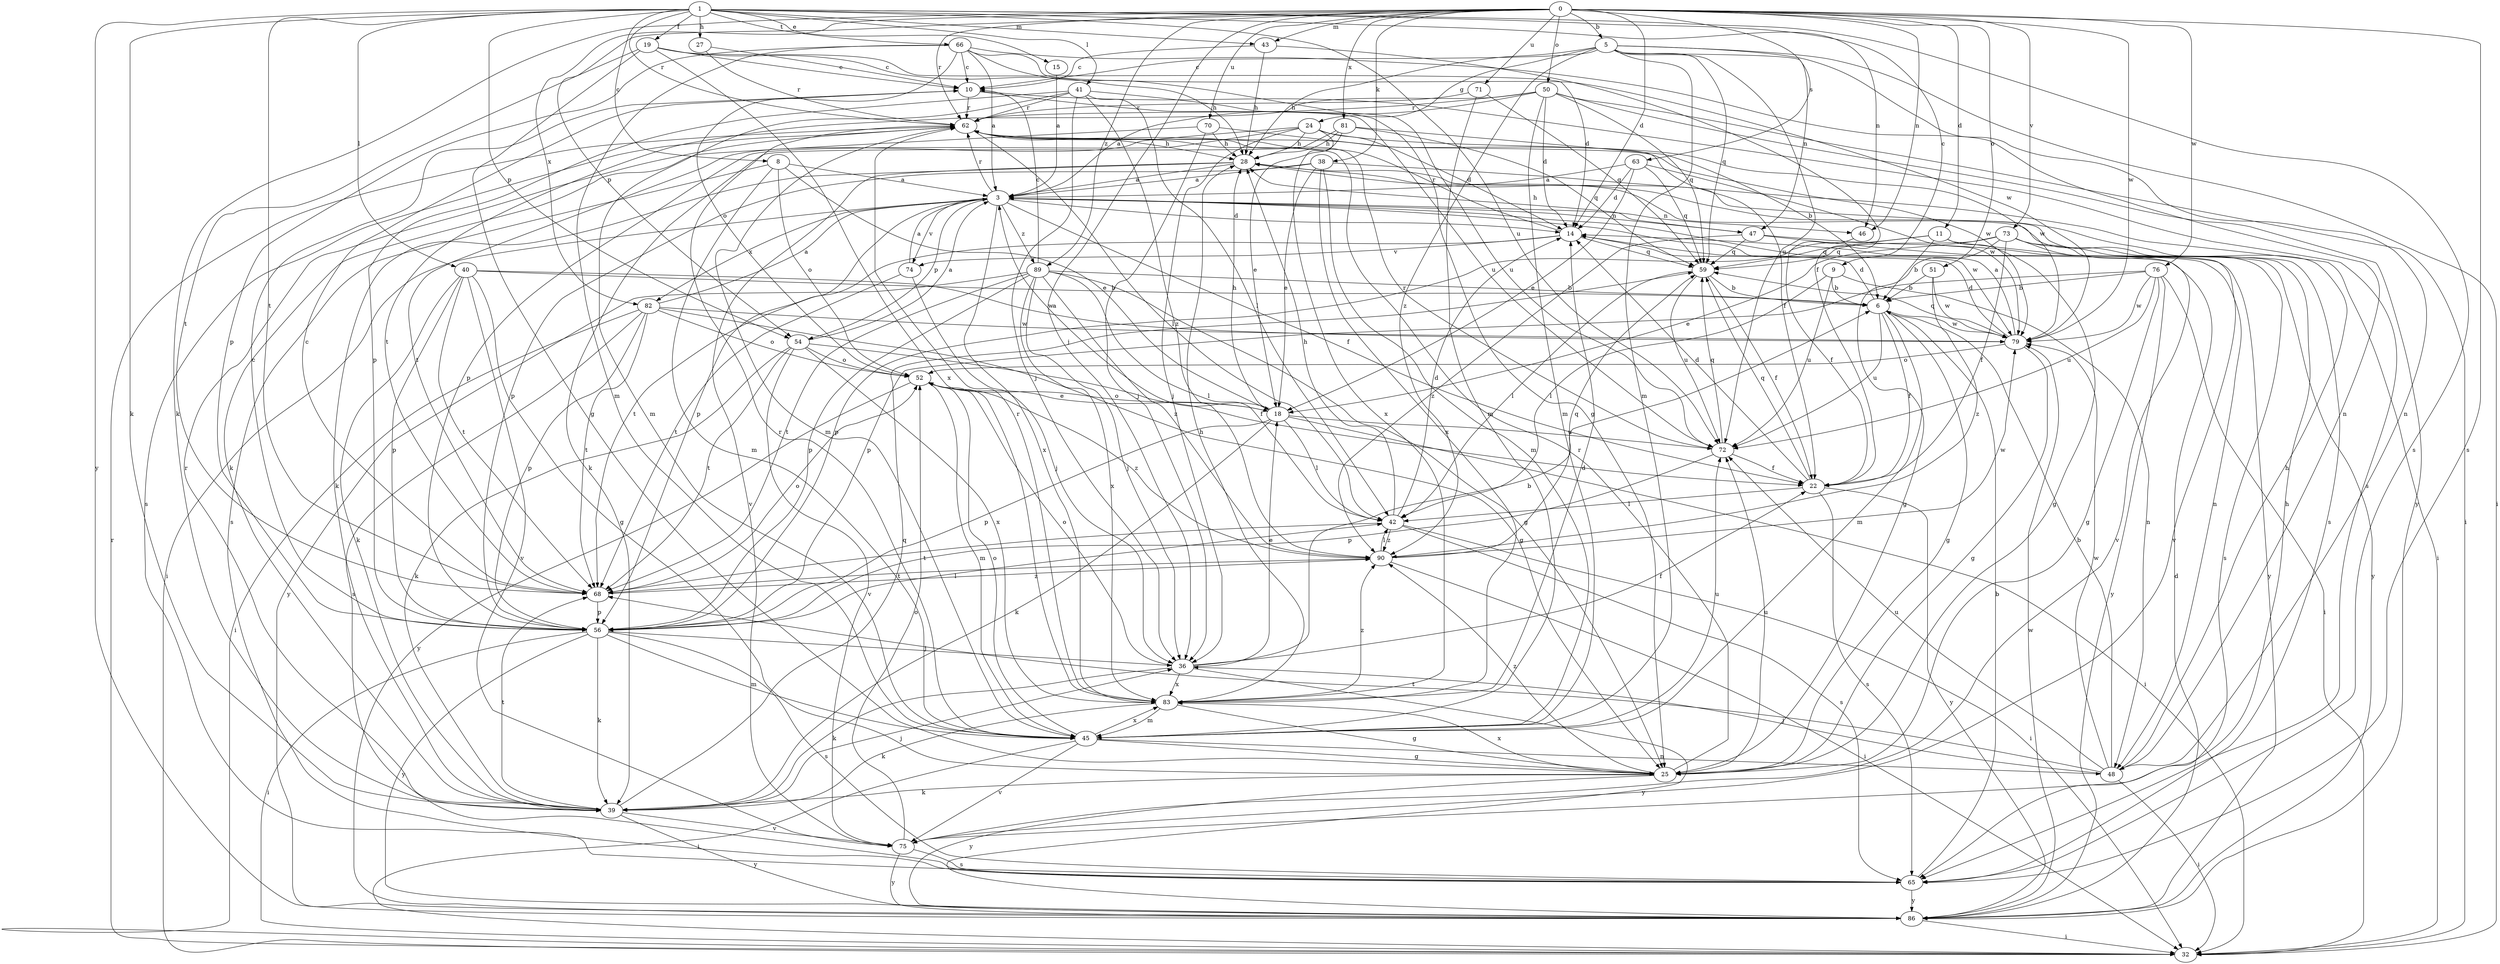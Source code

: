 strict digraph  {
0;
1;
3;
5;
6;
8;
9;
10;
11;
14;
15;
18;
19;
22;
24;
25;
27;
28;
32;
36;
38;
39;
40;
41;
42;
43;
45;
46;
47;
48;
50;
51;
52;
54;
56;
59;
62;
63;
65;
66;
68;
70;
71;
72;
73;
74;
75;
76;
79;
81;
82;
83;
86;
89;
90;
0 -> 5  [label=b];
0 -> 11  [label=d];
0 -> 14  [label=d];
0 -> 36  [label=j];
0 -> 38  [label=k];
0 -> 39  [label=k];
0 -> 43  [label=m];
0 -> 46  [label=n];
0 -> 50  [label=o];
0 -> 51  [label=o];
0 -> 54  [label=p];
0 -> 62  [label=r];
0 -> 63  [label=s];
0 -> 65  [label=s];
0 -> 70  [label=u];
0 -> 71  [label=u];
0 -> 73  [label=v];
0 -> 76  [label=w];
0 -> 79  [label=w];
0 -> 81  [label=x];
0 -> 82  [label=x];
0 -> 89  [label=z];
1 -> 8  [label=c];
1 -> 9  [label=c];
1 -> 15  [label=e];
1 -> 19  [label=f];
1 -> 27  [label=h];
1 -> 39  [label=k];
1 -> 40  [label=l];
1 -> 41  [label=l];
1 -> 43  [label=m];
1 -> 46  [label=n];
1 -> 54  [label=p];
1 -> 62  [label=r];
1 -> 65  [label=s];
1 -> 66  [label=t];
1 -> 68  [label=t];
1 -> 72  [label=u];
1 -> 86  [label=y];
3 -> 14  [label=d];
3 -> 22  [label=f];
3 -> 32  [label=i];
3 -> 46  [label=n];
3 -> 47  [label=n];
3 -> 54  [label=p];
3 -> 56  [label=p];
3 -> 62  [label=r];
3 -> 74  [label=v];
3 -> 79  [label=w];
3 -> 82  [label=x];
3 -> 83  [label=x];
3 -> 89  [label=z];
5 -> 10  [label=c];
5 -> 24  [label=g];
5 -> 28  [label=h];
5 -> 32  [label=i];
5 -> 45  [label=m];
5 -> 47  [label=n];
5 -> 48  [label=n];
5 -> 59  [label=q];
5 -> 72  [label=u];
5 -> 90  [label=z];
6 -> 14  [label=d];
6 -> 22  [label=f];
6 -> 25  [label=g];
6 -> 45  [label=m];
6 -> 72  [label=u];
6 -> 79  [label=w];
8 -> 3  [label=a];
8 -> 18  [label=e];
8 -> 45  [label=m];
8 -> 52  [label=o];
8 -> 65  [label=s];
9 -> 6  [label=b];
9 -> 42  [label=l];
9 -> 48  [label=n];
9 -> 72  [label=u];
10 -> 62  [label=r];
10 -> 65  [label=s];
10 -> 72  [label=u];
11 -> 6  [label=b];
11 -> 25  [label=g];
11 -> 56  [label=p];
11 -> 59  [label=q];
11 -> 86  [label=y];
14 -> 59  [label=q];
14 -> 62  [label=r];
14 -> 68  [label=t];
14 -> 74  [label=v];
15 -> 3  [label=a];
18 -> 3  [label=a];
18 -> 28  [label=h];
18 -> 32  [label=i];
18 -> 39  [label=k];
18 -> 42  [label=l];
18 -> 52  [label=o];
18 -> 56  [label=p];
18 -> 72  [label=u];
19 -> 10  [label=c];
19 -> 14  [label=d];
19 -> 25  [label=g];
19 -> 28  [label=h];
19 -> 68  [label=t];
19 -> 83  [label=x];
22 -> 14  [label=d];
22 -> 42  [label=l];
22 -> 59  [label=q];
22 -> 65  [label=s];
22 -> 86  [label=y];
24 -> 14  [label=d];
24 -> 28  [label=h];
24 -> 36  [label=j];
24 -> 56  [label=p];
24 -> 68  [label=t];
24 -> 79  [label=w];
24 -> 83  [label=x];
25 -> 39  [label=k];
25 -> 62  [label=r];
25 -> 72  [label=u];
25 -> 83  [label=x];
25 -> 86  [label=y];
25 -> 90  [label=z];
27 -> 10  [label=c];
27 -> 62  [label=r];
28 -> 3  [label=a];
28 -> 39  [label=k];
28 -> 65  [label=s];
28 -> 75  [label=v];
32 -> 62  [label=r];
36 -> 6  [label=b];
36 -> 18  [label=e];
36 -> 22  [label=f];
36 -> 39  [label=k];
36 -> 52  [label=o];
36 -> 83  [label=x];
36 -> 86  [label=y];
38 -> 3  [label=a];
38 -> 18  [label=e];
38 -> 32  [label=i];
38 -> 45  [label=m];
38 -> 56  [label=p];
38 -> 83  [label=x];
39 -> 36  [label=j];
39 -> 59  [label=q];
39 -> 62  [label=r];
39 -> 68  [label=t];
39 -> 75  [label=v];
39 -> 86  [label=y];
40 -> 6  [label=b];
40 -> 25  [label=g];
40 -> 39  [label=k];
40 -> 56  [label=p];
40 -> 68  [label=t];
40 -> 75  [label=v];
40 -> 79  [label=w];
41 -> 36  [label=j];
41 -> 42  [label=l];
41 -> 45  [label=m];
41 -> 56  [label=p];
41 -> 62  [label=r];
41 -> 72  [label=u];
41 -> 90  [label=z];
42 -> 14  [label=d];
42 -> 28  [label=h];
42 -> 32  [label=i];
42 -> 65  [label=s];
42 -> 68  [label=t];
42 -> 90  [label=z];
43 -> 10  [label=c];
43 -> 22  [label=f];
43 -> 28  [label=h];
45 -> 25  [label=g];
45 -> 32  [label=i];
45 -> 48  [label=n];
45 -> 52  [label=o];
45 -> 62  [label=r];
45 -> 72  [label=u];
45 -> 75  [label=v];
45 -> 83  [label=x];
46 -> 22  [label=f];
47 -> 28  [label=h];
47 -> 48  [label=n];
47 -> 59  [label=q];
47 -> 75  [label=v];
47 -> 90  [label=z];
48 -> 6  [label=b];
48 -> 28  [label=h];
48 -> 32  [label=i];
48 -> 36  [label=j];
48 -> 68  [label=t];
48 -> 72  [label=u];
48 -> 79  [label=w];
50 -> 3  [label=a];
50 -> 14  [label=d];
50 -> 32  [label=i];
50 -> 45  [label=m];
50 -> 59  [label=q];
50 -> 62  [label=r];
50 -> 68  [label=t];
50 -> 86  [label=y];
51 -> 6  [label=b];
51 -> 79  [label=w];
51 -> 90  [label=z];
52 -> 18  [label=e];
52 -> 45  [label=m];
52 -> 86  [label=y];
52 -> 90  [label=z];
54 -> 3  [label=a];
54 -> 22  [label=f];
54 -> 39  [label=k];
54 -> 52  [label=o];
54 -> 68  [label=t];
54 -> 75  [label=v];
54 -> 83  [label=x];
56 -> 10  [label=c];
56 -> 32  [label=i];
56 -> 36  [label=j];
56 -> 39  [label=k];
56 -> 42  [label=l];
56 -> 45  [label=m];
56 -> 65  [label=s];
56 -> 86  [label=y];
59 -> 6  [label=b];
59 -> 22  [label=f];
59 -> 42  [label=l];
59 -> 72  [label=u];
62 -> 28  [label=h];
62 -> 42  [label=l];
62 -> 45  [label=m];
62 -> 65  [label=s];
62 -> 79  [label=w];
63 -> 3  [label=a];
63 -> 14  [label=d];
63 -> 18  [label=e];
63 -> 59  [label=q];
63 -> 79  [label=w];
65 -> 6  [label=b];
65 -> 86  [label=y];
66 -> 3  [label=a];
66 -> 10  [label=c];
66 -> 25  [label=g];
66 -> 45  [label=m];
66 -> 48  [label=n];
66 -> 52  [label=o];
66 -> 56  [label=p];
66 -> 79  [label=w];
68 -> 10  [label=c];
68 -> 52  [label=o];
68 -> 56  [label=p];
68 -> 90  [label=z];
70 -> 22  [label=f];
70 -> 28  [label=h];
70 -> 36  [label=j];
70 -> 39  [label=k];
71 -> 45  [label=m];
71 -> 59  [label=q];
71 -> 62  [label=r];
72 -> 22  [label=f];
72 -> 56  [label=p];
72 -> 59  [label=q];
72 -> 62  [label=r];
73 -> 18  [label=e];
73 -> 22  [label=f];
73 -> 25  [label=g];
73 -> 59  [label=q];
73 -> 65  [label=s];
73 -> 75  [label=v];
73 -> 86  [label=y];
74 -> 3  [label=a];
74 -> 36  [label=j];
74 -> 68  [label=t];
75 -> 28  [label=h];
75 -> 52  [label=o];
75 -> 65  [label=s];
75 -> 86  [label=y];
76 -> 6  [label=b];
76 -> 25  [label=g];
76 -> 32  [label=i];
76 -> 56  [label=p];
76 -> 72  [label=u];
76 -> 79  [label=w];
76 -> 86  [label=y];
79 -> 3  [label=a];
79 -> 14  [label=d];
79 -> 25  [label=g];
79 -> 52  [label=o];
79 -> 59  [label=q];
81 -> 6  [label=b];
81 -> 18  [label=e];
81 -> 28  [label=h];
81 -> 39  [label=k];
81 -> 59  [label=q];
82 -> 3  [label=a];
82 -> 25  [label=g];
82 -> 32  [label=i];
82 -> 52  [label=o];
82 -> 56  [label=p];
82 -> 65  [label=s];
82 -> 68  [label=t];
82 -> 79  [label=w];
83 -> 14  [label=d];
83 -> 25  [label=g];
83 -> 28  [label=h];
83 -> 39  [label=k];
83 -> 45  [label=m];
83 -> 62  [label=r];
83 -> 90  [label=z];
86 -> 14  [label=d];
86 -> 32  [label=i];
86 -> 79  [label=w];
89 -> 6  [label=b];
89 -> 10  [label=c];
89 -> 25  [label=g];
89 -> 36  [label=j];
89 -> 42  [label=l];
89 -> 56  [label=p];
89 -> 68  [label=t];
89 -> 83  [label=x];
89 -> 86  [label=y];
89 -> 90  [label=z];
90 -> 32  [label=i];
90 -> 42  [label=l];
90 -> 59  [label=q];
90 -> 68  [label=t];
90 -> 79  [label=w];
}
